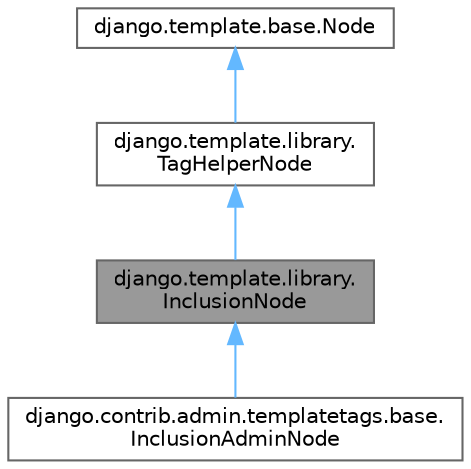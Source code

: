 digraph "django.template.library.InclusionNode"
{
 // LATEX_PDF_SIZE
  bgcolor="transparent";
  edge [fontname=Helvetica,fontsize=10,labelfontname=Helvetica,labelfontsize=10];
  node [fontname=Helvetica,fontsize=10,shape=box,height=0.2,width=0.4];
  Node1 [id="Node000001",label="django.template.library.\lInclusionNode",height=0.2,width=0.4,color="gray40", fillcolor="grey60", style="filled", fontcolor="black",tooltip=" "];
  Node2 -> Node1 [id="edge4_Node000001_Node000002",dir="back",color="steelblue1",style="solid",tooltip=" "];
  Node2 [id="Node000002",label="django.template.library.\lTagHelperNode",height=0.2,width=0.4,color="gray40", fillcolor="white", style="filled",URL="$classdjango_1_1template_1_1library_1_1TagHelperNode.html",tooltip=" "];
  Node3 -> Node2 [id="edge5_Node000002_Node000003",dir="back",color="steelblue1",style="solid",tooltip=" "];
  Node3 [id="Node000003",label="django.template.base.Node",height=0.2,width=0.4,color="gray40", fillcolor="white", style="filled",URL="$classdjango_1_1template_1_1base_1_1Node.html",tooltip=" "];
  Node1 -> Node4 [id="edge6_Node000001_Node000004",dir="back",color="steelblue1",style="solid",tooltip=" "];
  Node4 [id="Node000004",label="django.contrib.admin.templatetags.base.\lInclusionAdminNode",height=0.2,width=0.4,color="gray40", fillcolor="white", style="filled",URL="$classdjango_1_1contrib_1_1admin_1_1templatetags_1_1base_1_1InclusionAdminNode.html",tooltip=" "];
}
